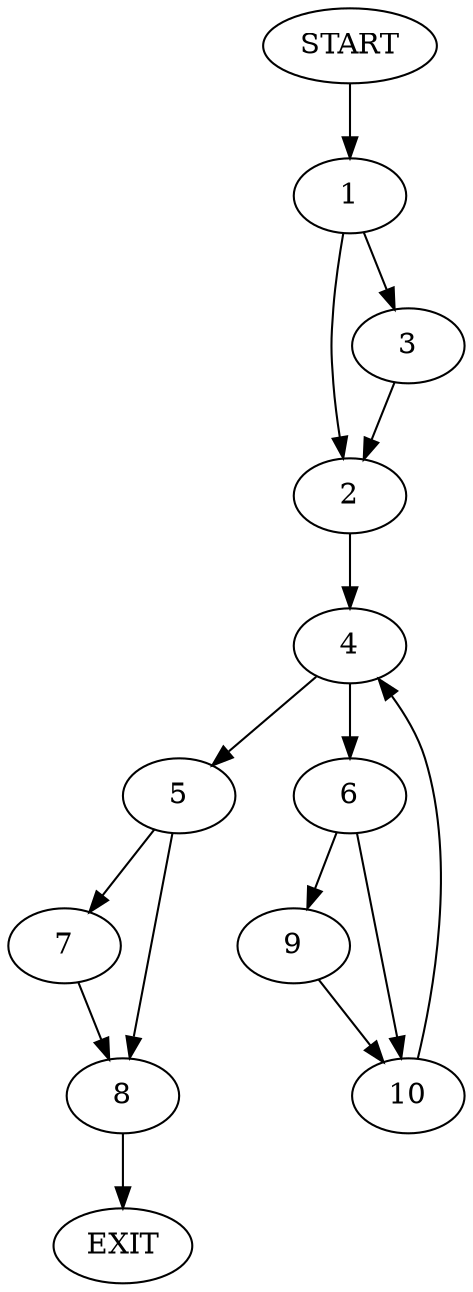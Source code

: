 digraph {
0 [label="START"]
11 [label="EXIT"]
0 -> 1
1 -> 2
1 -> 3
3 -> 2
2 -> 4
4 -> 5
4 -> 6
5 -> 7
5 -> 8
6 -> 9
6 -> 10
9 -> 10
10 -> 4
7 -> 8
8 -> 11
}

